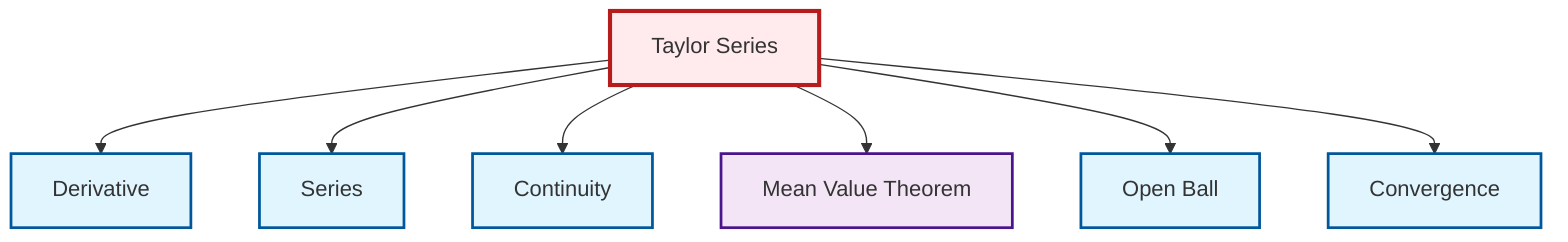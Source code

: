 graph TD
    classDef definition fill:#e1f5fe,stroke:#01579b,stroke-width:2px
    classDef theorem fill:#f3e5f5,stroke:#4a148c,stroke-width:2px
    classDef axiom fill:#fff3e0,stroke:#e65100,stroke-width:2px
    classDef example fill:#e8f5e9,stroke:#1b5e20,stroke-width:2px
    classDef current fill:#ffebee,stroke:#b71c1c,stroke-width:3px
    thm-taylor-series["Taylor Series"]:::theorem
    def-continuity["Continuity"]:::definition
    thm-mean-value["Mean Value Theorem"]:::theorem
    def-open-ball["Open Ball"]:::definition
    def-convergence["Convergence"]:::definition
    def-series["Series"]:::definition
    def-derivative["Derivative"]:::definition
    thm-taylor-series --> def-derivative
    thm-taylor-series --> def-series
    thm-taylor-series --> def-continuity
    thm-taylor-series --> thm-mean-value
    thm-taylor-series --> def-open-ball
    thm-taylor-series --> def-convergence
    class thm-taylor-series current